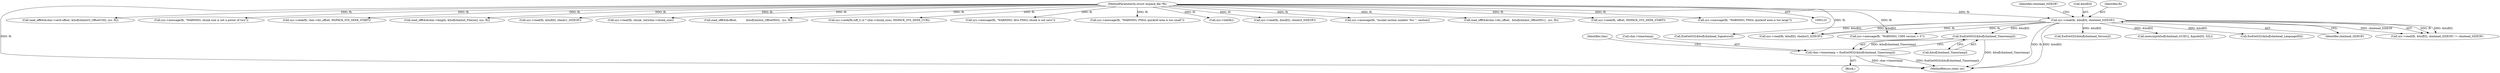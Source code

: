 digraph "0_libmspack_2f084136cfe0d05e5bf5703f3e83c6d955234b4d@array" {
"1000284" [label="(Call,EndGetM32(&buf[chmhead_Timestamp]))"];
"1000233" [label="(Call,sys->read(fh, &buf[0], chmhead_SIZEOF))"];
"1000127" [label="(MethodParameterIn,struct mspack_file *fh)"];
"1000280" [label="(Call,chm->timestamp = EndGetM32(&buf[chmhead_Timestamp]))"];
"1000246" [label="(Call,EndGetI32(&buf[chmhead_Signature]))"];
"1000344" [label="(Call,read_off64(&chm->sec0.offset, &buf[chmhst3_OffsetCS0], sys, fh))"];
"1000586" [label="(Call,sys->message(fh, \"WARNING; chunk size is not a power of two\"))"];
"1000291" [label="(Identifier,chm)"];
"1000397" [label="(Call,sys->seek(fh, chm->dir_offset, MSPACK_SYS_SEEK_START))"];
"1000233" [label="(Call,sys->read(fh, &buf[0], chmhead_SIZEOF))"];
"1000285" [label="(Call,&buf[chmhead_Timestamp])"];
"1000382" [label="(Call,read_off64(&chm->length, &buf[chmhs0_FileLen], sys, fh))"];
"1000408" [label="(Call,sys->read(fh, &buf[0], chmhs1_SIZEOF))"];
"1001081" [label="(MethodReturn,static int)"];
"1000130" [label="(Block,)"];
"1000127" [label="(MethodParameterIn,struct mspack_file *fh)"];
"1000240" [label="(Identifier,chmhead_SIZEOF)"];
"1000305" [label="(Call,sys->message(fh, \"WARNING; CHM version > 3\"))"];
"1000690" [label="(Call,sys->read(fh, chunk, (int)chm->chunk_size))"];
"1000323" [label="(Call,read_off64(&offset,           &buf[chmhst_OffsetHS0],  sys, fh))"];
"1000275" [label="(Call,EndGetI32(&buf[chmhead_Version]))"];
"1000257" [label="(Call,memcmp(&buf[chmhead_GUID1], &guids[0], 32L))"];
"1000235" [label="(Call,&buf[0])"];
"1000280" [label="(Call,chm->timestamp = EndGetM32(&buf[chmhead_Timestamp]))"];
"1000643" [label="(Call,sys->seek(fh,(off_t) (x * chm->chunk_size), MSPACK_SYS_SEEK_CUR))"];
"1000293" [label="(Call,EndGetI32(&buf[chmhead_LanguageID]))"];
"1000596" [label="(Call,sys->message(fh, \"WARNING; first PMGL chunk is not zero\"))"];
"1000726" [label="(Call,sys->message(fh, \"WARNING; PMGL quickref area is too small\"))"];
"1000281" [label="(Call,chm->timestamp)"];
"1000234" [label="(Identifier,fh)"];
"1000423" [label="(Call,sys->tell(fh))"];
"1000239" [label="(Identifier,chmhead_SIZEOF)"];
"1000310" [label="(Call,sys->read(fh, &buf[0], chmhst3_SIZEOF))"];
"1000370" [label="(Call,sys->read(fh, &buf[0], chmhs0_SIZEOF))"];
"1000836" [label="(Call,sys->message(fh, \"invalid section number '%u'.\", section))"];
"1000232" [label="(Call,sys->read(fh, &buf[0], chmhead_SIZEOF) != chmhead_SIZEOF)"];
"1000333" [label="(Call,read_off64(&chm->dir_offset,  &buf[chmhst_OffsetHS1],  sys, fh))"];
"1000361" [label="(Call,sys->seek(fh, offset, MSPACK_SYS_SEEK_START))"];
"1000744" [label="(Call,sys->message(fh, \"WARNING; PMGL quickref area is too large\"))"];
"1000284" [label="(Call,EndGetM32(&buf[chmhead_Timestamp]))"];
"1000284" -> "1000280"  [label="AST: "];
"1000284" -> "1000285"  [label="CFG: "];
"1000285" -> "1000284"  [label="AST: "];
"1000280" -> "1000284"  [label="CFG: "];
"1000284" -> "1001081"  [label="DDG: &buf[chmhead_Timestamp]"];
"1000284" -> "1000280"  [label="DDG: &buf[chmhead_Timestamp]"];
"1000233" -> "1000284"  [label="DDG: &buf[0]"];
"1000233" -> "1000232"  [label="AST: "];
"1000233" -> "1000239"  [label="CFG: "];
"1000234" -> "1000233"  [label="AST: "];
"1000235" -> "1000233"  [label="AST: "];
"1000239" -> "1000233"  [label="AST: "];
"1000240" -> "1000233"  [label="CFG: "];
"1000233" -> "1001081"  [label="DDG: &buf[0]"];
"1000233" -> "1001081"  [label="DDG: fh"];
"1000233" -> "1000232"  [label="DDG: fh"];
"1000233" -> "1000232"  [label="DDG: &buf[0]"];
"1000233" -> "1000232"  [label="DDG: chmhead_SIZEOF"];
"1000127" -> "1000233"  [label="DDG: fh"];
"1000233" -> "1000246"  [label="DDG: &buf[0]"];
"1000233" -> "1000257"  [label="DDG: &buf[0]"];
"1000233" -> "1000275"  [label="DDG: &buf[0]"];
"1000233" -> "1000293"  [label="DDG: &buf[0]"];
"1000233" -> "1000305"  [label="DDG: fh"];
"1000233" -> "1000310"  [label="DDG: fh"];
"1000233" -> "1000310"  [label="DDG: &buf[0]"];
"1000127" -> "1000125"  [label="AST: "];
"1000127" -> "1001081"  [label="DDG: fh"];
"1000127" -> "1000305"  [label="DDG: fh"];
"1000127" -> "1000310"  [label="DDG: fh"];
"1000127" -> "1000323"  [label="DDG: fh"];
"1000127" -> "1000333"  [label="DDG: fh"];
"1000127" -> "1000344"  [label="DDG: fh"];
"1000127" -> "1000361"  [label="DDG: fh"];
"1000127" -> "1000370"  [label="DDG: fh"];
"1000127" -> "1000382"  [label="DDG: fh"];
"1000127" -> "1000397"  [label="DDG: fh"];
"1000127" -> "1000408"  [label="DDG: fh"];
"1000127" -> "1000423"  [label="DDG: fh"];
"1000127" -> "1000586"  [label="DDG: fh"];
"1000127" -> "1000596"  [label="DDG: fh"];
"1000127" -> "1000643"  [label="DDG: fh"];
"1000127" -> "1000690"  [label="DDG: fh"];
"1000127" -> "1000726"  [label="DDG: fh"];
"1000127" -> "1000744"  [label="DDG: fh"];
"1000127" -> "1000836"  [label="DDG: fh"];
"1000280" -> "1000130"  [label="AST: "];
"1000281" -> "1000280"  [label="AST: "];
"1000291" -> "1000280"  [label="CFG: "];
"1000280" -> "1001081"  [label="DDG: EndGetM32(&buf[chmhead_Timestamp])"];
"1000280" -> "1001081"  [label="DDG: chm->timestamp"];
}
